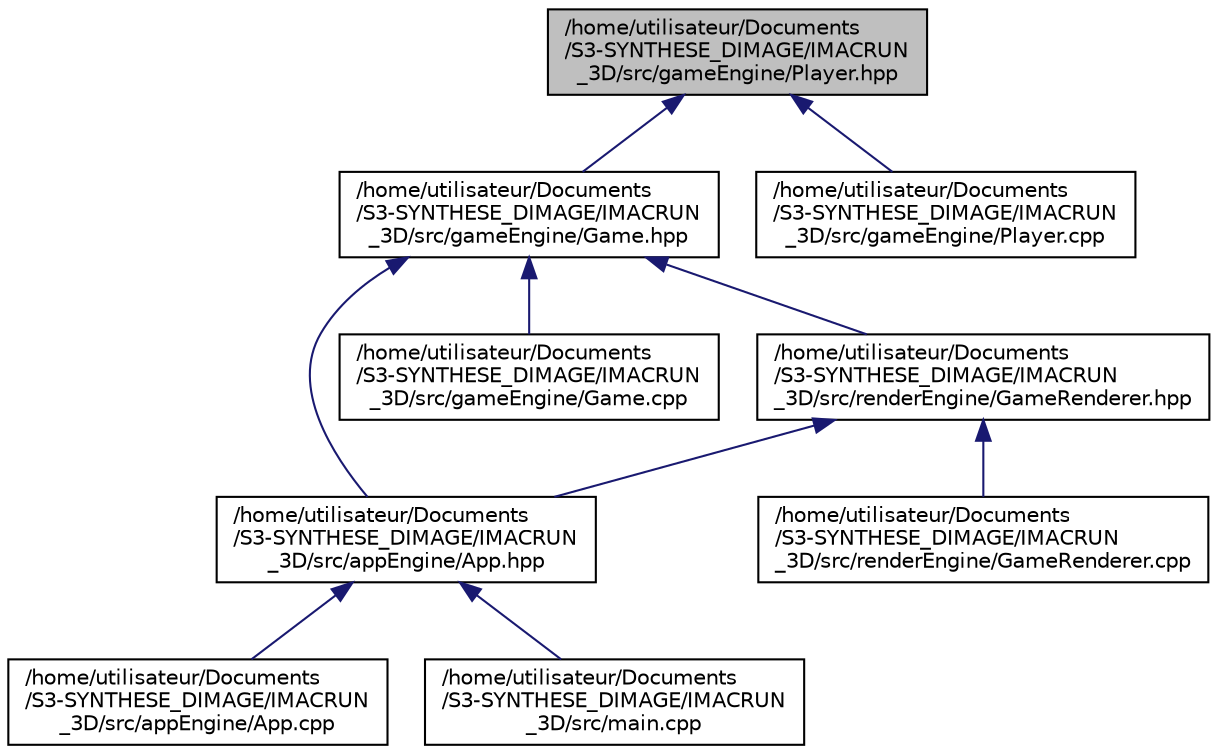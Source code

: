 digraph "/home/utilisateur/Documents/S3-SYNTHESE_DIMAGE/IMACRUN_3D/src/gameEngine/Player.hpp"
{
 // LATEX_PDF_SIZE
  edge [fontname="Helvetica",fontsize="10",labelfontname="Helvetica",labelfontsize="10"];
  node [fontname="Helvetica",fontsize="10",shape=record];
  Node1 [label="/home/utilisateur/Documents\l/S3-SYNTHESE_DIMAGE/IMACRUN\l_3D/src/gameEngine/Player.hpp",height=0.2,width=0.4,color="black", fillcolor="grey75", style="filled", fontcolor="black",tooltip=" "];
  Node1 -> Node2 [dir="back",color="midnightblue",fontsize="10",style="solid",fontname="Helvetica"];
  Node2 [label="/home/utilisateur/Documents\l/S3-SYNTHESE_DIMAGE/IMACRUN\l_3D/src/gameEngine/Game.hpp",height=0.2,width=0.4,color="black", fillcolor="white", style="filled",URL="$d2/d07/_game_8hpp.html",tooltip=" "];
  Node2 -> Node3 [dir="back",color="midnightblue",fontsize="10",style="solid",fontname="Helvetica"];
  Node3 [label="/home/utilisateur/Documents\l/S3-SYNTHESE_DIMAGE/IMACRUN\l_3D/src/appEngine/App.hpp",height=0.2,width=0.4,color="black", fillcolor="white", style="filled",URL="$d6/dad/_app_8hpp.html",tooltip=" "];
  Node3 -> Node4 [dir="back",color="midnightblue",fontsize="10",style="solid",fontname="Helvetica"];
  Node4 [label="/home/utilisateur/Documents\l/S3-SYNTHESE_DIMAGE/IMACRUN\l_3D/src/appEngine/App.cpp",height=0.2,width=0.4,color="black", fillcolor="white", style="filled",URL="$dc/db4/_app_8cpp.html",tooltip=" "];
  Node3 -> Node5 [dir="back",color="midnightblue",fontsize="10",style="solid",fontname="Helvetica"];
  Node5 [label="/home/utilisateur/Documents\l/S3-SYNTHESE_DIMAGE/IMACRUN\l_3D/src/main.cpp",height=0.2,width=0.4,color="black", fillcolor="white", style="filled",URL="$df/d0a/main_8cpp.html",tooltip=" "];
  Node2 -> Node6 [dir="back",color="midnightblue",fontsize="10",style="solid",fontname="Helvetica"];
  Node6 [label="/home/utilisateur/Documents\l/S3-SYNTHESE_DIMAGE/IMACRUN\l_3D/src/gameEngine/Game.cpp",height=0.2,width=0.4,color="black", fillcolor="white", style="filled",URL="$d7/db5/_game_8cpp.html",tooltip=" "];
  Node2 -> Node7 [dir="back",color="midnightblue",fontsize="10",style="solid",fontname="Helvetica"];
  Node7 [label="/home/utilisateur/Documents\l/S3-SYNTHESE_DIMAGE/IMACRUN\l_3D/src/renderEngine/GameRenderer.hpp",height=0.2,width=0.4,color="black", fillcolor="white", style="filled",URL="$d5/db7/_game_renderer_8hpp.html",tooltip=" "];
  Node7 -> Node3 [dir="back",color="midnightblue",fontsize="10",style="solid",fontname="Helvetica"];
  Node7 -> Node8 [dir="back",color="midnightblue",fontsize="10",style="solid",fontname="Helvetica"];
  Node8 [label="/home/utilisateur/Documents\l/S3-SYNTHESE_DIMAGE/IMACRUN\l_3D/src/renderEngine/GameRenderer.cpp",height=0.2,width=0.4,color="black", fillcolor="white", style="filled",URL="$d8/db7/_game_renderer_8cpp.html",tooltip=" "];
  Node1 -> Node9 [dir="back",color="midnightblue",fontsize="10",style="solid",fontname="Helvetica"];
  Node9 [label="/home/utilisateur/Documents\l/S3-SYNTHESE_DIMAGE/IMACRUN\l_3D/src/gameEngine/Player.cpp",height=0.2,width=0.4,color="black", fillcolor="white", style="filled",URL="$d2/d82/_player_8cpp.html",tooltip=" "];
}
